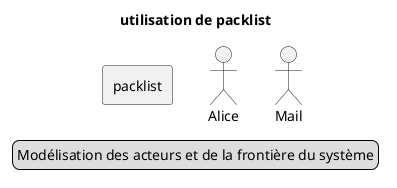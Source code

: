 @startuml
    Title utilisation de packlist

    :Alice:
    :Mail:
    rectangle packlist {
    }

    legend
        Modélisation des acteurs et de la frontière du système
    endlegend

@enduml